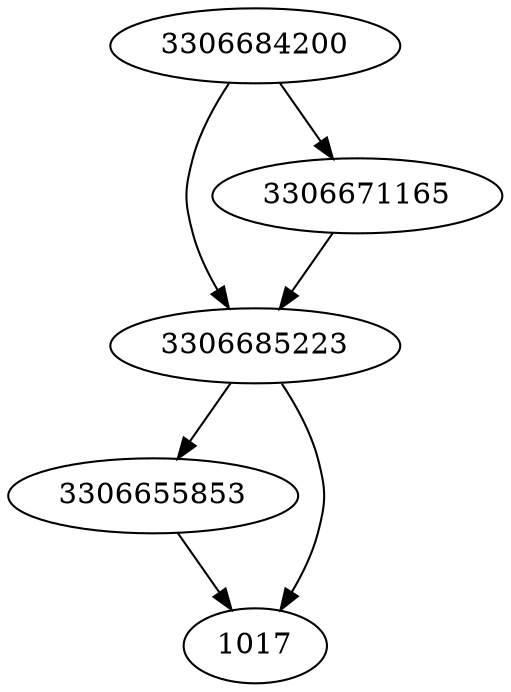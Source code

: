 strict digraph  {
3306685223;
3306684200;
3306655853;
1017;
3306671165;
3306685223 -> 3306655853;
3306685223 -> 1017;
3306684200 -> 3306671165;
3306684200 -> 3306685223;
3306655853 -> 1017;
3306671165 -> 3306685223;
}
